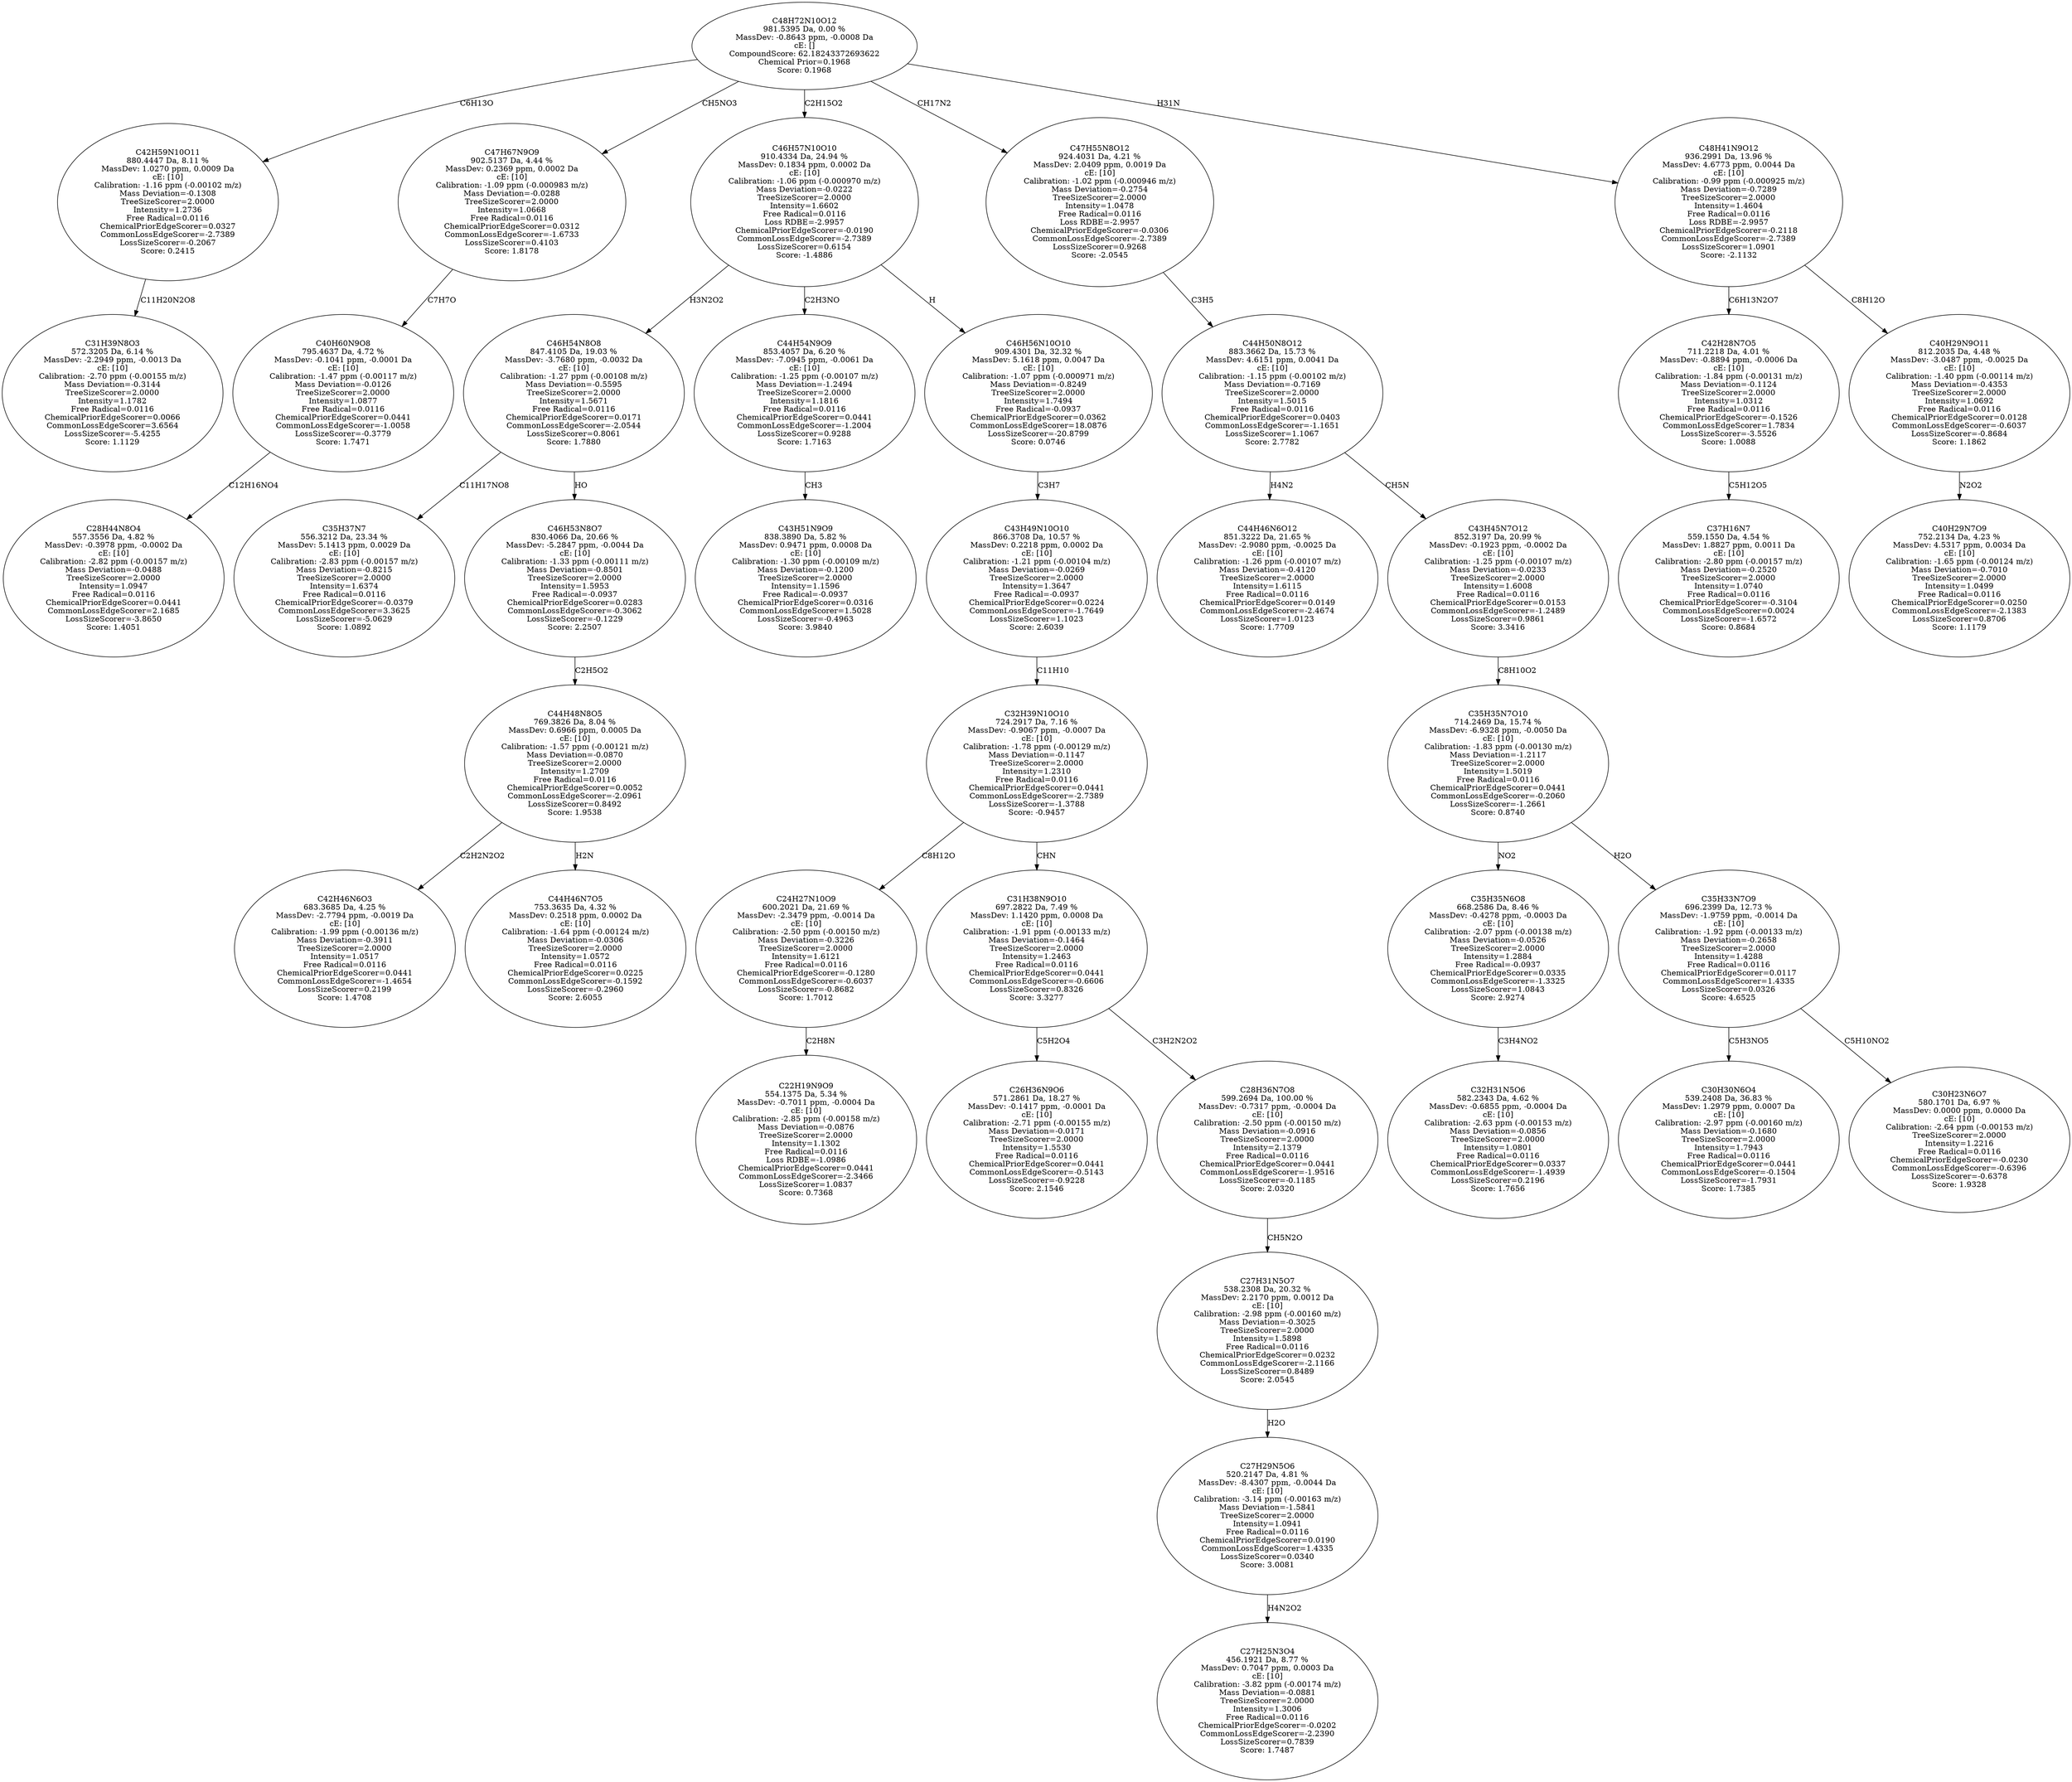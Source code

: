 strict digraph {
v1 [label="C31H39N8O3\n572.3205 Da, 6.14 %\nMassDev: -2.2949 ppm, -0.0013 Da\ncE: [10]\nCalibration: -2.70 ppm (-0.00155 m/z)\nMass Deviation=-0.3144\nTreeSizeScorer=2.0000\nIntensity=1.1782\nFree Radical=0.0116\nChemicalPriorEdgeScorer=0.0066\nCommonLossEdgeScorer=3.6564\nLossSizeScorer=-5.4255\nScore: 1.1129"];
v2 [label="C42H59N10O11\n880.4447 Da, 8.11 %\nMassDev: 1.0270 ppm, 0.0009 Da\ncE: [10]\nCalibration: -1.16 ppm (-0.00102 m/z)\nMass Deviation=-0.1308\nTreeSizeScorer=2.0000\nIntensity=1.2736\nFree Radical=0.0116\nChemicalPriorEdgeScorer=0.0327\nCommonLossEdgeScorer=-2.7389\nLossSizeScorer=-0.2067\nScore: 0.2415"];
v3 [label="C28H44N8O4\n557.3556 Da, 4.82 %\nMassDev: -0.3978 ppm, -0.0002 Da\ncE: [10]\nCalibration: -2.82 ppm (-0.00157 m/z)\nMass Deviation=-0.0488\nTreeSizeScorer=2.0000\nIntensity=1.0947\nFree Radical=0.0116\nChemicalPriorEdgeScorer=0.0441\nCommonLossEdgeScorer=2.1685\nLossSizeScorer=-3.8650\nScore: 1.4051"];
v4 [label="C40H60N9O8\n795.4637 Da, 4.72 %\nMassDev: -0.1041 ppm, -0.0001 Da\ncE: [10]\nCalibration: -1.47 ppm (-0.00117 m/z)\nMass Deviation=-0.0126\nTreeSizeScorer=2.0000\nIntensity=1.0877\nFree Radical=0.0116\nChemicalPriorEdgeScorer=0.0441\nCommonLossEdgeScorer=-1.0058\nLossSizeScorer=-0.3779\nScore: 1.7471"];
v5 [label="C47H67N9O9\n902.5137 Da, 4.44 %\nMassDev: 0.2369 ppm, 0.0002 Da\ncE: [10]\nCalibration: -1.09 ppm (-0.000983 m/z)\nMass Deviation=-0.0288\nTreeSizeScorer=2.0000\nIntensity=1.0668\nFree Radical=0.0116\nChemicalPriorEdgeScorer=0.0312\nCommonLossEdgeScorer=-1.6733\nLossSizeScorer=0.4103\nScore: 1.8178"];
v6 [label="C35H37N7\n556.3212 Da, 23.34 %\nMassDev: 5.1413 ppm, 0.0029 Da\ncE: [10]\nCalibration: -2.83 ppm (-0.00157 m/z)\nMass Deviation=-0.8215\nTreeSizeScorer=2.0000\nIntensity=1.6374\nFree Radical=0.0116\nChemicalPriorEdgeScorer=-0.0379\nCommonLossEdgeScorer=3.3625\nLossSizeScorer=-5.0629\nScore: 1.0892"];
v7 [label="C42H46N6O3\n683.3685 Da, 4.25 %\nMassDev: -2.7794 ppm, -0.0019 Da\ncE: [10]\nCalibration: -1.99 ppm (-0.00136 m/z)\nMass Deviation=-0.3911\nTreeSizeScorer=2.0000\nIntensity=1.0517\nFree Radical=0.0116\nChemicalPriorEdgeScorer=0.0441\nCommonLossEdgeScorer=-1.4654\nLossSizeScorer=0.2199\nScore: 1.4708"];
v8 [label="C44H46N7O5\n753.3635 Da, 4.32 %\nMassDev: 0.2518 ppm, 0.0002 Da\ncE: [10]\nCalibration: -1.64 ppm (-0.00124 m/z)\nMass Deviation=-0.0306\nTreeSizeScorer=2.0000\nIntensity=1.0572\nFree Radical=0.0116\nChemicalPriorEdgeScorer=0.0225\nCommonLossEdgeScorer=-0.1592\nLossSizeScorer=-0.2960\nScore: 2.6055"];
v9 [label="C44H48N8O5\n769.3826 Da, 8.04 %\nMassDev: 0.6966 ppm, 0.0005 Da\ncE: [10]\nCalibration: -1.57 ppm (-0.00121 m/z)\nMass Deviation=-0.0870\nTreeSizeScorer=2.0000\nIntensity=1.2709\nFree Radical=0.0116\nChemicalPriorEdgeScorer=0.0052\nCommonLossEdgeScorer=-2.0961\nLossSizeScorer=0.8492\nScore: 1.9538"];
v10 [label="C46H53N8O7\n830.4066 Da, 20.66 %\nMassDev: -5.2847 ppm, -0.0044 Da\ncE: [10]\nCalibration: -1.33 ppm (-0.00111 m/z)\nMass Deviation=-0.8501\nTreeSizeScorer=2.0000\nIntensity=1.5953\nFree Radical=-0.0937\nChemicalPriorEdgeScorer=0.0283\nCommonLossEdgeScorer=-0.3062\nLossSizeScorer=-0.1229\nScore: 2.2507"];
v11 [label="C46H54N8O8\n847.4105 Da, 19.03 %\nMassDev: -3.7680 ppm, -0.0032 Da\ncE: [10]\nCalibration: -1.27 ppm (-0.00108 m/z)\nMass Deviation=-0.5595\nTreeSizeScorer=2.0000\nIntensity=1.5671\nFree Radical=0.0116\nChemicalPriorEdgeScorer=0.0171\nCommonLossEdgeScorer=-2.0544\nLossSizeScorer=0.8061\nScore: 1.7880"];
v12 [label="C43H51N9O9\n838.3890 Da, 5.82 %\nMassDev: 0.9471 ppm, 0.0008 Da\ncE: [10]\nCalibration: -1.30 ppm (-0.00109 m/z)\nMass Deviation=-0.1200\nTreeSizeScorer=2.0000\nIntensity=1.1596\nFree Radical=-0.0937\nChemicalPriorEdgeScorer=0.0316\nCommonLossEdgeScorer=1.5028\nLossSizeScorer=-0.4963\nScore: 3.9840"];
v13 [label="C44H54N9O9\n853.4057 Da, 6.20 %\nMassDev: -7.0945 ppm, -0.0061 Da\ncE: [10]\nCalibration: -1.25 ppm (-0.00107 m/z)\nMass Deviation=-1.2494\nTreeSizeScorer=2.0000\nIntensity=1.1816\nFree Radical=0.0116\nChemicalPriorEdgeScorer=0.0441\nCommonLossEdgeScorer=-1.2004\nLossSizeScorer=0.9288\nScore: 1.7163"];
v14 [label="C22H19N9O9\n554.1375 Da, 5.34 %\nMassDev: -0.7011 ppm, -0.0004 Da\ncE: [10]\nCalibration: -2.85 ppm (-0.00158 m/z)\nMass Deviation=-0.0876\nTreeSizeScorer=2.0000\nIntensity=1.1302\nFree Radical=0.0116\nLoss RDBE=-1.0986\nChemicalPriorEdgeScorer=0.0441\nCommonLossEdgeScorer=-2.3466\nLossSizeScorer=1.0837\nScore: 0.7368"];
v15 [label="C24H27N10O9\n600.2021 Da, 21.69 %\nMassDev: -2.3479 ppm, -0.0014 Da\ncE: [10]\nCalibration: -2.50 ppm (-0.00150 m/z)\nMass Deviation=-0.3226\nTreeSizeScorer=2.0000\nIntensity=1.6121\nFree Radical=0.0116\nChemicalPriorEdgeScorer=-0.1280\nCommonLossEdgeScorer=-0.6037\nLossSizeScorer=-0.8682\nScore: 1.7012"];
v16 [label="C26H36N9O6\n571.2861 Da, 18.27 %\nMassDev: -0.1417 ppm, -0.0001 Da\ncE: [10]\nCalibration: -2.71 ppm (-0.00155 m/z)\nMass Deviation=-0.0171\nTreeSizeScorer=2.0000\nIntensity=1.5530\nFree Radical=0.0116\nChemicalPriorEdgeScorer=0.0441\nCommonLossEdgeScorer=-0.5143\nLossSizeScorer=-0.9228\nScore: 2.1546"];
v17 [label="C27H25N3O4\n456.1921 Da, 8.77 %\nMassDev: 0.7047 ppm, 0.0003 Da\ncE: [10]\nCalibration: -3.82 ppm (-0.00174 m/z)\nMass Deviation=-0.0881\nTreeSizeScorer=2.0000\nIntensity=1.3006\nFree Radical=0.0116\nChemicalPriorEdgeScorer=-0.0202\nCommonLossEdgeScorer=-2.2390\nLossSizeScorer=0.7839\nScore: 1.7487"];
v18 [label="C27H29N5O6\n520.2147 Da, 4.81 %\nMassDev: -8.4307 ppm, -0.0044 Da\ncE: [10]\nCalibration: -3.14 ppm (-0.00163 m/z)\nMass Deviation=-1.5841\nTreeSizeScorer=2.0000\nIntensity=1.0941\nFree Radical=0.0116\nChemicalPriorEdgeScorer=0.0190\nCommonLossEdgeScorer=1.4335\nLossSizeScorer=0.0340\nScore: 3.0081"];
v19 [label="C27H31N5O7\n538.2308 Da, 20.32 %\nMassDev: 2.2170 ppm, 0.0012 Da\ncE: [10]\nCalibration: -2.98 ppm (-0.00160 m/z)\nMass Deviation=-0.3025\nTreeSizeScorer=2.0000\nIntensity=1.5898\nFree Radical=0.0116\nChemicalPriorEdgeScorer=0.0232\nCommonLossEdgeScorer=-2.1166\nLossSizeScorer=0.8489\nScore: 2.0545"];
v20 [label="C28H36N7O8\n599.2694 Da, 100.00 %\nMassDev: -0.7317 ppm, -0.0004 Da\ncE: [10]\nCalibration: -2.50 ppm (-0.00150 m/z)\nMass Deviation=-0.0916\nTreeSizeScorer=2.0000\nIntensity=2.1379\nFree Radical=0.0116\nChemicalPriorEdgeScorer=0.0441\nCommonLossEdgeScorer=-1.9516\nLossSizeScorer=-0.1185\nScore: 2.0320"];
v21 [label="C31H38N9O10\n697.2822 Da, 7.49 %\nMassDev: 1.1420 ppm, 0.0008 Da\ncE: [10]\nCalibration: -1.91 ppm (-0.00133 m/z)\nMass Deviation=-0.1464\nTreeSizeScorer=2.0000\nIntensity=1.2463\nFree Radical=0.0116\nChemicalPriorEdgeScorer=0.0441\nCommonLossEdgeScorer=-0.6606\nLossSizeScorer=0.8326\nScore: 3.3277"];
v22 [label="C32H39N10O10\n724.2917 Da, 7.16 %\nMassDev: -0.9067 ppm, -0.0007 Da\ncE: [10]\nCalibration: -1.78 ppm (-0.00129 m/z)\nMass Deviation=-0.1147\nTreeSizeScorer=2.0000\nIntensity=1.2310\nFree Radical=0.0116\nChemicalPriorEdgeScorer=0.0441\nCommonLossEdgeScorer=-2.7389\nLossSizeScorer=-1.3788\nScore: -0.9457"];
v23 [label="C43H49N10O10\n866.3708 Da, 10.57 %\nMassDev: 0.2218 ppm, 0.0002 Da\ncE: [10]\nCalibration: -1.21 ppm (-0.00104 m/z)\nMass Deviation=-0.0269\nTreeSizeScorer=2.0000\nIntensity=1.3647\nFree Radical=-0.0937\nChemicalPriorEdgeScorer=0.0224\nCommonLossEdgeScorer=-1.7649\nLossSizeScorer=1.1023\nScore: 2.6039"];
v24 [label="C46H56N10O10\n909.4301 Da, 32.32 %\nMassDev: 5.1618 ppm, 0.0047 Da\ncE: [10]\nCalibration: -1.07 ppm (-0.000971 m/z)\nMass Deviation=-0.8249\nTreeSizeScorer=2.0000\nIntensity=1.7494\nFree Radical=-0.0937\nChemicalPriorEdgeScorer=0.0362\nCommonLossEdgeScorer=18.0876\nLossSizeScorer=-20.8799\nScore: 0.0746"];
v25 [label="C46H57N10O10\n910.4334 Da, 24.94 %\nMassDev: 0.1834 ppm, 0.0002 Da\ncE: [10]\nCalibration: -1.06 ppm (-0.000970 m/z)\nMass Deviation=-0.0222\nTreeSizeScorer=2.0000\nIntensity=1.6602\nFree Radical=0.0116\nLoss RDBE=-2.9957\nChemicalPriorEdgeScorer=-0.0190\nCommonLossEdgeScorer=-2.7389\nLossSizeScorer=0.6154\nScore: -1.4886"];
v26 [label="C44H46N6O12\n851.3222 Da, 21.65 %\nMassDev: -2.9080 ppm, -0.0025 Da\ncE: [10]\nCalibration: -1.26 ppm (-0.00107 m/z)\nMass Deviation=-0.4120\nTreeSizeScorer=2.0000\nIntensity=1.6115\nFree Radical=0.0116\nChemicalPriorEdgeScorer=0.0149\nCommonLossEdgeScorer=-2.4674\nLossSizeScorer=1.0123\nScore: 1.7709"];
v27 [label="C32H31N5O6\n582.2343 Da, 4.62 %\nMassDev: -0.6855 ppm, -0.0004 Da\ncE: [10]\nCalibration: -2.63 ppm (-0.00153 m/z)\nMass Deviation=-0.0856\nTreeSizeScorer=2.0000\nIntensity=1.0801\nFree Radical=0.0116\nChemicalPriorEdgeScorer=0.0337\nCommonLossEdgeScorer=-1.4939\nLossSizeScorer=0.2196\nScore: 1.7656"];
v28 [label="C35H35N6O8\n668.2586 Da, 8.46 %\nMassDev: -0.4278 ppm, -0.0003 Da\ncE: [10]\nCalibration: -2.07 ppm (-0.00138 m/z)\nMass Deviation=-0.0526\nTreeSizeScorer=2.0000\nIntensity=1.2884\nFree Radical=-0.0937\nChemicalPriorEdgeScorer=0.0335\nCommonLossEdgeScorer=-1.3325\nLossSizeScorer=1.0843\nScore: 2.9274"];
v29 [label="C30H30N6O4\n539.2408 Da, 36.83 %\nMassDev: 1.2979 ppm, 0.0007 Da\ncE: [10]\nCalibration: -2.97 ppm (-0.00160 m/z)\nMass Deviation=-0.1680\nTreeSizeScorer=2.0000\nIntensity=1.7943\nFree Radical=0.0116\nChemicalPriorEdgeScorer=0.0441\nCommonLossEdgeScorer=-0.1504\nLossSizeScorer=-1.7931\nScore: 1.7385"];
v30 [label="C30H23N6O7\n580.1701 Da, 6.97 %\nMassDev: 0.0000 ppm, 0.0000 Da\ncE: [10]\nCalibration: -2.64 ppm (-0.00153 m/z)\nTreeSizeScorer=2.0000\nIntensity=1.2216\nFree Radical=0.0116\nChemicalPriorEdgeScorer=-0.0230\nCommonLossEdgeScorer=-0.6396\nLossSizeScorer=-0.6378\nScore: 1.9328"];
v31 [label="C35H33N7O9\n696.2399 Da, 12.73 %\nMassDev: -1.9759 ppm, -0.0014 Da\ncE: [10]\nCalibration: -1.92 ppm (-0.00133 m/z)\nMass Deviation=-0.2658\nTreeSizeScorer=2.0000\nIntensity=1.4288\nFree Radical=0.0116\nChemicalPriorEdgeScorer=0.0117\nCommonLossEdgeScorer=1.4335\nLossSizeScorer=0.0326\nScore: 4.6525"];
v32 [label="C35H35N7O10\n714.2469 Da, 15.74 %\nMassDev: -6.9328 ppm, -0.0050 Da\ncE: [10]\nCalibration: -1.83 ppm (-0.00130 m/z)\nMass Deviation=-1.2117\nTreeSizeScorer=2.0000\nIntensity=1.5019\nFree Radical=0.0116\nChemicalPriorEdgeScorer=0.0441\nCommonLossEdgeScorer=-0.2060\nLossSizeScorer=-1.2661\nScore: 0.8740"];
v33 [label="C43H45N7O12\n852.3197 Da, 20.99 %\nMassDev: -0.1923 ppm, -0.0002 Da\ncE: [10]\nCalibration: -1.25 ppm (-0.00107 m/z)\nMass Deviation=-0.0233\nTreeSizeScorer=2.0000\nIntensity=1.6008\nFree Radical=0.0116\nChemicalPriorEdgeScorer=0.0153\nCommonLossEdgeScorer=-1.2489\nLossSizeScorer=0.9861\nScore: 3.3416"];
v34 [label="C44H50N8O12\n883.3662 Da, 15.73 %\nMassDev: 4.6151 ppm, 0.0041 Da\ncE: [10]\nCalibration: -1.15 ppm (-0.00102 m/z)\nMass Deviation=-0.7169\nTreeSizeScorer=2.0000\nIntensity=1.5015\nFree Radical=0.0116\nChemicalPriorEdgeScorer=0.0403\nCommonLossEdgeScorer=-1.1651\nLossSizeScorer=1.1067\nScore: 2.7782"];
v35 [label="C47H55N8O12\n924.4031 Da, 4.21 %\nMassDev: 2.0409 ppm, 0.0019 Da\ncE: [10]\nCalibration: -1.02 ppm (-0.000946 m/z)\nMass Deviation=-0.2754\nTreeSizeScorer=2.0000\nIntensity=1.0478\nFree Radical=0.0116\nLoss RDBE=-2.9957\nChemicalPriorEdgeScorer=-0.0306\nCommonLossEdgeScorer=-2.7389\nLossSizeScorer=0.9268\nScore: -2.0545"];
v36 [label="C37H16N7\n559.1550 Da, 4.54 %\nMassDev: 1.8827 ppm, 0.0011 Da\ncE: [10]\nCalibration: -2.80 ppm (-0.00157 m/z)\nMass Deviation=-0.2520\nTreeSizeScorer=2.0000\nIntensity=1.0740\nFree Radical=0.0116\nChemicalPriorEdgeScorer=-0.3104\nCommonLossEdgeScorer=0.0024\nLossSizeScorer=-1.6572\nScore: 0.8684"];
v37 [label="C42H28N7O5\n711.2218 Da, 4.01 %\nMassDev: -0.8894 ppm, -0.0006 Da\ncE: [10]\nCalibration: -1.84 ppm (-0.00131 m/z)\nMass Deviation=-0.1124\nTreeSizeScorer=2.0000\nIntensity=1.0312\nFree Radical=0.0116\nChemicalPriorEdgeScorer=-0.1526\nCommonLossEdgeScorer=1.7834\nLossSizeScorer=-3.5526\nScore: 1.0088"];
v38 [label="C40H29N7O9\n752.2134 Da, 4.23 %\nMassDev: 4.5317 ppm, 0.0034 Da\ncE: [10]\nCalibration: -1.65 ppm (-0.00124 m/z)\nMass Deviation=-0.7010\nTreeSizeScorer=2.0000\nIntensity=1.0499\nFree Radical=0.0116\nChemicalPriorEdgeScorer=0.0250\nCommonLossEdgeScorer=-2.1383\nLossSizeScorer=0.8706\nScore: 1.1179"];
v39 [label="C40H29N9O11\n812.2035 Da, 4.48 %\nMassDev: -3.0487 ppm, -0.0025 Da\ncE: [10]\nCalibration: -1.40 ppm (-0.00114 m/z)\nMass Deviation=-0.4353\nTreeSizeScorer=2.0000\nIntensity=1.0692\nFree Radical=0.0116\nChemicalPriorEdgeScorer=0.0128\nCommonLossEdgeScorer=-0.6037\nLossSizeScorer=-0.8684\nScore: 1.1862"];
v40 [label="C48H41N9O12\n936.2991 Da, 13.96 %\nMassDev: 4.6773 ppm, 0.0044 Da\ncE: [10]\nCalibration: -0.99 ppm (-0.000925 m/z)\nMass Deviation=-0.7289\nTreeSizeScorer=2.0000\nIntensity=1.4604\nFree Radical=0.0116\nLoss RDBE=-2.9957\nChemicalPriorEdgeScorer=-0.2118\nCommonLossEdgeScorer=-2.7389\nLossSizeScorer=1.0901\nScore: -2.1132"];
v41 [label="C48H72N10O12\n981.5395 Da, 0.00 %\nMassDev: -0.8643 ppm, -0.0008 Da\ncE: []\nCompoundScore: 62.18243372693622\nChemical Prior=0.1968\nScore: 0.1968"];
v2 -> v1 [label="C11H20N2O8"];
v41 -> v2 [label="C6H13O"];
v4 -> v3 [label="C12H16NO4"];
v5 -> v4 [label="C7H7O"];
v41 -> v5 [label="CH5NO3"];
v11 -> v6 [label="C11H17NO8"];
v9 -> v7 [label="C2H2N2O2"];
v9 -> v8 [label="H2N"];
v10 -> v9 [label="C2H5O2"];
v11 -> v10 [label="HO"];
v25 -> v11 [label="H3N2O2"];
v13 -> v12 [label="CH3"];
v25 -> v13 [label="C2H3NO"];
v15 -> v14 [label="C2H8N"];
v22 -> v15 [label="C8H12O"];
v21 -> v16 [label="C5H2O4"];
v18 -> v17 [label="H4N2O2"];
v19 -> v18 [label="H2O"];
v20 -> v19 [label="CH5N2O"];
v21 -> v20 [label="C3H2N2O2"];
v22 -> v21 [label="CHN"];
v23 -> v22 [label="C11H10"];
v24 -> v23 [label="C3H7"];
v25 -> v24 [label="H"];
v41 -> v25 [label="C2H15O2"];
v34 -> v26 [label="H4N2"];
v28 -> v27 [label="C3H4NO2"];
v32 -> v28 [label="NO2"];
v31 -> v29 [label="C5H3NO5"];
v31 -> v30 [label="C5H10NO2"];
v32 -> v31 [label="H2O"];
v33 -> v32 [label="C8H10O2"];
v34 -> v33 [label="CH5N"];
v35 -> v34 [label="C3H5"];
v41 -> v35 [label="CH17N2"];
v37 -> v36 [label="C5H12O5"];
v40 -> v37 [label="C6H13N2O7"];
v39 -> v38 [label="N2O2"];
v40 -> v39 [label="C8H12O"];
v41 -> v40 [label="H31N"];
}